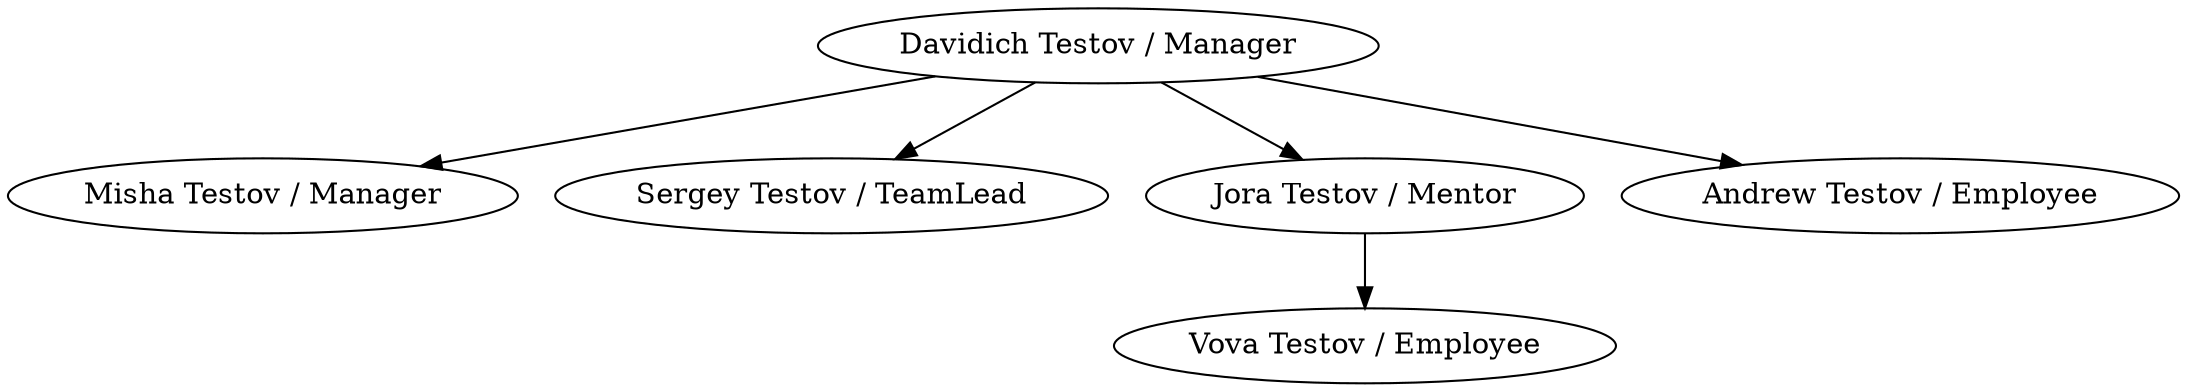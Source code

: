 digraph G {
  "154" [label="Davidich Testov / Manager"]
  "154" -> "164"
  "164" [label="Misha Testov / Manager"]
  "154" -> "165"
  "165" [label="Sergey Testov / TeamLead"]
  "154" -> "166"
  "166" [label="Jora Testov / Mentor"]
  "154" -> "167"
  "167" [label="Andrew Testov / Employee"]
  "166" -> "168"
  "168" [label="Vova Testov / Employee"]
}
